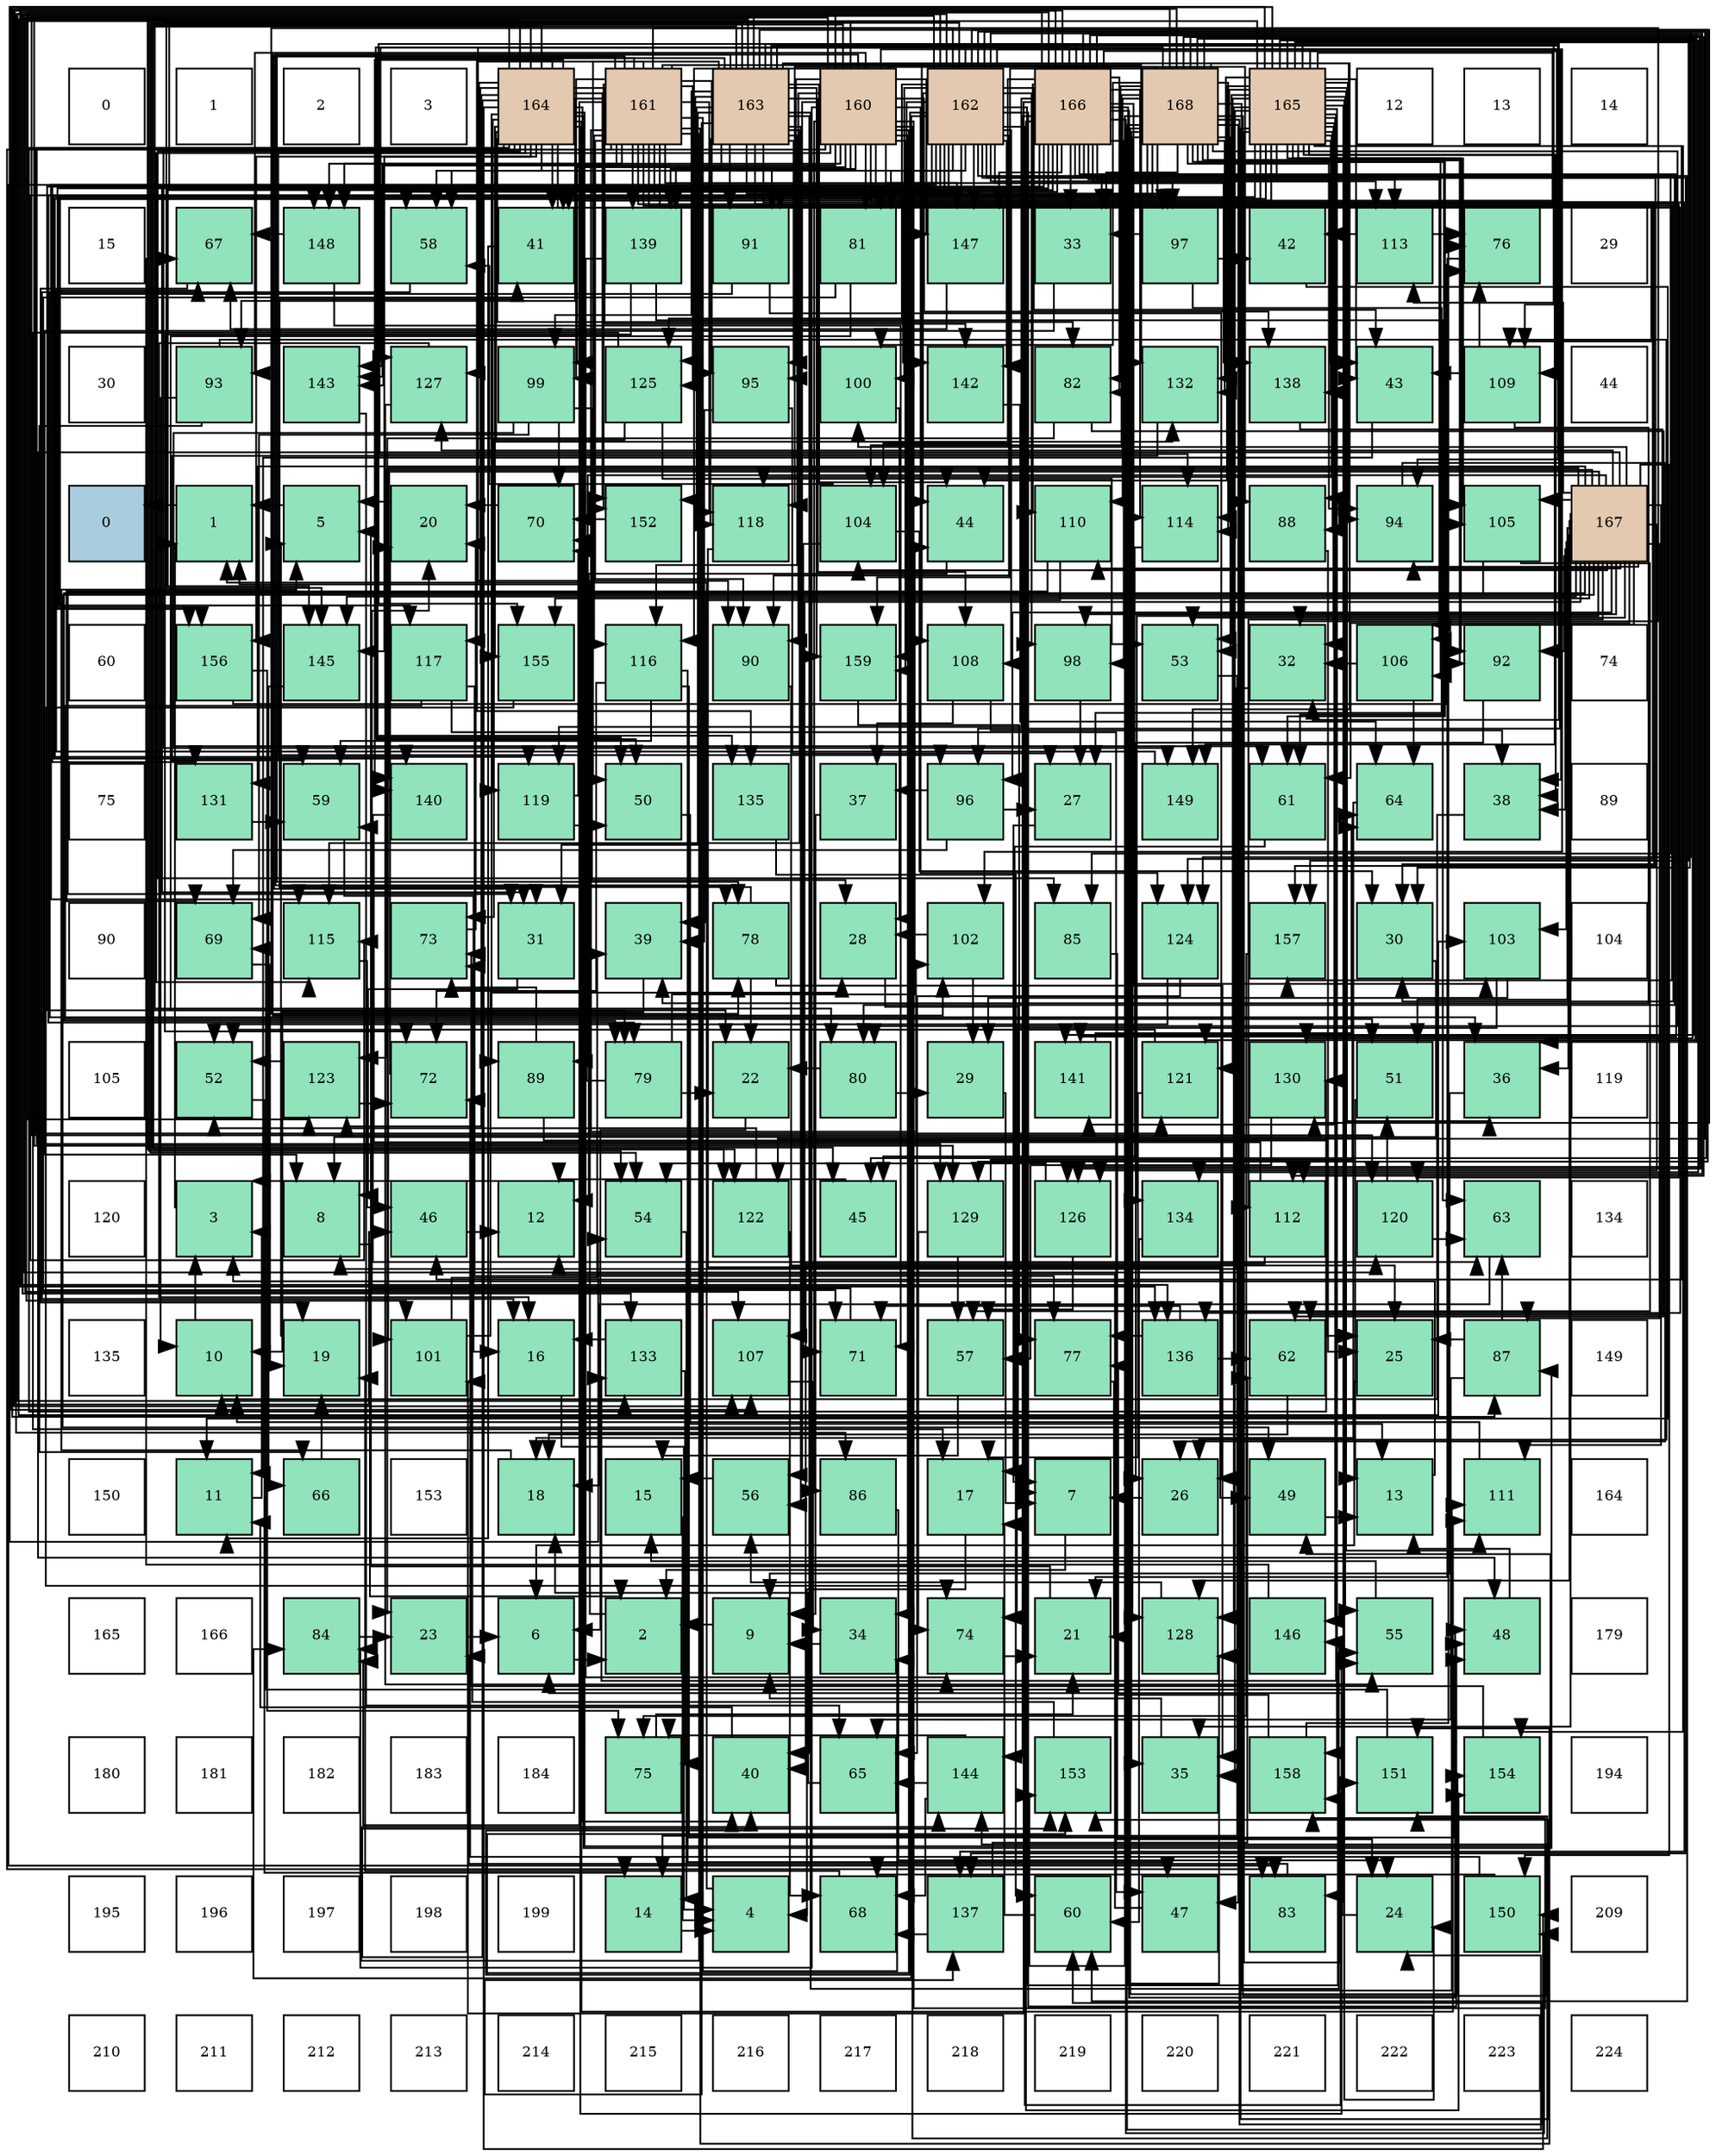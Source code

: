 digraph layout{
 rankdir=TB;
 splines=ortho;
 node [style=filled shape=square fixedsize=true width=0.6];
0[label="0", fontsize=8, fillcolor="#ffffff"];
1[label="1", fontsize=8, fillcolor="#ffffff"];
2[label="2", fontsize=8, fillcolor="#ffffff"];
3[label="3", fontsize=8, fillcolor="#ffffff"];
4[label="164", fontsize=8, fillcolor="#e3c9af"];
5[label="161", fontsize=8, fillcolor="#e3c9af"];
6[label="163", fontsize=8, fillcolor="#e3c9af"];
7[label="160", fontsize=8, fillcolor="#e3c9af"];
8[label="162", fontsize=8, fillcolor="#e3c9af"];
9[label="166", fontsize=8, fillcolor="#e3c9af"];
10[label="168", fontsize=8, fillcolor="#e3c9af"];
11[label="165", fontsize=8, fillcolor="#e3c9af"];
12[label="12", fontsize=8, fillcolor="#ffffff"];
13[label="13", fontsize=8, fillcolor="#ffffff"];
14[label="14", fontsize=8, fillcolor="#ffffff"];
15[label="15", fontsize=8, fillcolor="#ffffff"];
16[label="67", fontsize=8, fillcolor="#91e3bb"];
17[label="148", fontsize=8, fillcolor="#91e3bb"];
18[label="58", fontsize=8, fillcolor="#91e3bb"];
19[label="41", fontsize=8, fillcolor="#91e3bb"];
20[label="139", fontsize=8, fillcolor="#91e3bb"];
21[label="91", fontsize=8, fillcolor="#91e3bb"];
22[label="81", fontsize=8, fillcolor="#91e3bb"];
23[label="147", fontsize=8, fillcolor="#91e3bb"];
24[label="33", fontsize=8, fillcolor="#91e3bb"];
25[label="97", fontsize=8, fillcolor="#91e3bb"];
26[label="42", fontsize=8, fillcolor="#91e3bb"];
27[label="113", fontsize=8, fillcolor="#91e3bb"];
28[label="76", fontsize=8, fillcolor="#91e3bb"];
29[label="29", fontsize=8, fillcolor="#ffffff"];
30[label="30", fontsize=8, fillcolor="#ffffff"];
31[label="93", fontsize=8, fillcolor="#91e3bb"];
32[label="143", fontsize=8, fillcolor="#91e3bb"];
33[label="127", fontsize=8, fillcolor="#91e3bb"];
34[label="99", fontsize=8, fillcolor="#91e3bb"];
35[label="125", fontsize=8, fillcolor="#91e3bb"];
36[label="95", fontsize=8, fillcolor="#91e3bb"];
37[label="100", fontsize=8, fillcolor="#91e3bb"];
38[label="142", fontsize=8, fillcolor="#91e3bb"];
39[label="82", fontsize=8, fillcolor="#91e3bb"];
40[label="132", fontsize=8, fillcolor="#91e3bb"];
41[label="138", fontsize=8, fillcolor="#91e3bb"];
42[label="43", fontsize=8, fillcolor="#91e3bb"];
43[label="109", fontsize=8, fillcolor="#91e3bb"];
44[label="44", fontsize=8, fillcolor="#ffffff"];
45[label="0", fontsize=8, fillcolor="#a9ccde"];
46[label="1", fontsize=8, fillcolor="#91e3bb"];
47[label="5", fontsize=8, fillcolor="#91e3bb"];
48[label="20", fontsize=8, fillcolor="#91e3bb"];
49[label="70", fontsize=8, fillcolor="#91e3bb"];
50[label="152", fontsize=8, fillcolor="#91e3bb"];
51[label="118", fontsize=8, fillcolor="#91e3bb"];
52[label="104", fontsize=8, fillcolor="#91e3bb"];
53[label="44", fontsize=8, fillcolor="#91e3bb"];
54[label="110", fontsize=8, fillcolor="#91e3bb"];
55[label="114", fontsize=8, fillcolor="#91e3bb"];
56[label="88", fontsize=8, fillcolor="#91e3bb"];
57[label="94", fontsize=8, fillcolor="#91e3bb"];
58[label="105", fontsize=8, fillcolor="#91e3bb"];
59[label="167", fontsize=8, fillcolor="#e3c9af"];
60[label="60", fontsize=8, fillcolor="#ffffff"];
61[label="156", fontsize=8, fillcolor="#91e3bb"];
62[label="145", fontsize=8, fillcolor="#91e3bb"];
63[label="117", fontsize=8, fillcolor="#91e3bb"];
64[label="155", fontsize=8, fillcolor="#91e3bb"];
65[label="116", fontsize=8, fillcolor="#91e3bb"];
66[label="90", fontsize=8, fillcolor="#91e3bb"];
67[label="159", fontsize=8, fillcolor="#91e3bb"];
68[label="108", fontsize=8, fillcolor="#91e3bb"];
69[label="98", fontsize=8, fillcolor="#91e3bb"];
70[label="53", fontsize=8, fillcolor="#91e3bb"];
71[label="32", fontsize=8, fillcolor="#91e3bb"];
72[label="106", fontsize=8, fillcolor="#91e3bb"];
73[label="92", fontsize=8, fillcolor="#91e3bb"];
74[label="74", fontsize=8, fillcolor="#ffffff"];
75[label="75", fontsize=8, fillcolor="#ffffff"];
76[label="131", fontsize=8, fillcolor="#91e3bb"];
77[label="59", fontsize=8, fillcolor="#91e3bb"];
78[label="140", fontsize=8, fillcolor="#91e3bb"];
79[label="119", fontsize=8, fillcolor="#91e3bb"];
80[label="50", fontsize=8, fillcolor="#91e3bb"];
81[label="135", fontsize=8, fillcolor="#91e3bb"];
82[label="37", fontsize=8, fillcolor="#91e3bb"];
83[label="96", fontsize=8, fillcolor="#91e3bb"];
84[label="27", fontsize=8, fillcolor="#91e3bb"];
85[label="149", fontsize=8, fillcolor="#91e3bb"];
86[label="61", fontsize=8, fillcolor="#91e3bb"];
87[label="64", fontsize=8, fillcolor="#91e3bb"];
88[label="38", fontsize=8, fillcolor="#91e3bb"];
89[label="89", fontsize=8, fillcolor="#ffffff"];
90[label="90", fontsize=8, fillcolor="#ffffff"];
91[label="69", fontsize=8, fillcolor="#91e3bb"];
92[label="115", fontsize=8, fillcolor="#91e3bb"];
93[label="73", fontsize=8, fillcolor="#91e3bb"];
94[label="31", fontsize=8, fillcolor="#91e3bb"];
95[label="39", fontsize=8, fillcolor="#91e3bb"];
96[label="78", fontsize=8, fillcolor="#91e3bb"];
97[label="28", fontsize=8, fillcolor="#91e3bb"];
98[label="102", fontsize=8, fillcolor="#91e3bb"];
99[label="85", fontsize=8, fillcolor="#91e3bb"];
100[label="124", fontsize=8, fillcolor="#91e3bb"];
101[label="157", fontsize=8, fillcolor="#91e3bb"];
102[label="30", fontsize=8, fillcolor="#91e3bb"];
103[label="103", fontsize=8, fillcolor="#91e3bb"];
104[label="104", fontsize=8, fillcolor="#ffffff"];
105[label="105", fontsize=8, fillcolor="#ffffff"];
106[label="52", fontsize=8, fillcolor="#91e3bb"];
107[label="123", fontsize=8, fillcolor="#91e3bb"];
108[label="72", fontsize=8, fillcolor="#91e3bb"];
109[label="89", fontsize=8, fillcolor="#91e3bb"];
110[label="79", fontsize=8, fillcolor="#91e3bb"];
111[label="22", fontsize=8, fillcolor="#91e3bb"];
112[label="80", fontsize=8, fillcolor="#91e3bb"];
113[label="29", fontsize=8, fillcolor="#91e3bb"];
114[label="141", fontsize=8, fillcolor="#91e3bb"];
115[label="121", fontsize=8, fillcolor="#91e3bb"];
116[label="130", fontsize=8, fillcolor="#91e3bb"];
117[label="51", fontsize=8, fillcolor="#91e3bb"];
118[label="36", fontsize=8, fillcolor="#91e3bb"];
119[label="119", fontsize=8, fillcolor="#ffffff"];
120[label="120", fontsize=8, fillcolor="#ffffff"];
121[label="3", fontsize=8, fillcolor="#91e3bb"];
122[label="8", fontsize=8, fillcolor="#91e3bb"];
123[label="46", fontsize=8, fillcolor="#91e3bb"];
124[label="12", fontsize=8, fillcolor="#91e3bb"];
125[label="54", fontsize=8, fillcolor="#91e3bb"];
126[label="122", fontsize=8, fillcolor="#91e3bb"];
127[label="45", fontsize=8, fillcolor="#91e3bb"];
128[label="129", fontsize=8, fillcolor="#91e3bb"];
129[label="126", fontsize=8, fillcolor="#91e3bb"];
130[label="134", fontsize=8, fillcolor="#91e3bb"];
131[label="112", fontsize=8, fillcolor="#91e3bb"];
132[label="120", fontsize=8, fillcolor="#91e3bb"];
133[label="63", fontsize=8, fillcolor="#91e3bb"];
134[label="134", fontsize=8, fillcolor="#ffffff"];
135[label="135", fontsize=8, fillcolor="#ffffff"];
136[label="10", fontsize=8, fillcolor="#91e3bb"];
137[label="19", fontsize=8, fillcolor="#91e3bb"];
138[label="101", fontsize=8, fillcolor="#91e3bb"];
139[label="16", fontsize=8, fillcolor="#91e3bb"];
140[label="133", fontsize=8, fillcolor="#91e3bb"];
141[label="107", fontsize=8, fillcolor="#91e3bb"];
142[label="71", fontsize=8, fillcolor="#91e3bb"];
143[label="57", fontsize=8, fillcolor="#91e3bb"];
144[label="77", fontsize=8, fillcolor="#91e3bb"];
145[label="136", fontsize=8, fillcolor="#91e3bb"];
146[label="62", fontsize=8, fillcolor="#91e3bb"];
147[label="25", fontsize=8, fillcolor="#91e3bb"];
148[label="87", fontsize=8, fillcolor="#91e3bb"];
149[label="149", fontsize=8, fillcolor="#ffffff"];
150[label="150", fontsize=8, fillcolor="#ffffff"];
151[label="11", fontsize=8, fillcolor="#91e3bb"];
152[label="66", fontsize=8, fillcolor="#91e3bb"];
153[label="153", fontsize=8, fillcolor="#ffffff"];
154[label="18", fontsize=8, fillcolor="#91e3bb"];
155[label="15", fontsize=8, fillcolor="#91e3bb"];
156[label="56", fontsize=8, fillcolor="#91e3bb"];
157[label="86", fontsize=8, fillcolor="#91e3bb"];
158[label="17", fontsize=8, fillcolor="#91e3bb"];
159[label="7", fontsize=8, fillcolor="#91e3bb"];
160[label="26", fontsize=8, fillcolor="#91e3bb"];
161[label="49", fontsize=8, fillcolor="#91e3bb"];
162[label="13", fontsize=8, fillcolor="#91e3bb"];
163[label="111", fontsize=8, fillcolor="#91e3bb"];
164[label="164", fontsize=8, fillcolor="#ffffff"];
165[label="165", fontsize=8, fillcolor="#ffffff"];
166[label="166", fontsize=8, fillcolor="#ffffff"];
167[label="84", fontsize=8, fillcolor="#91e3bb"];
168[label="23", fontsize=8, fillcolor="#91e3bb"];
169[label="6", fontsize=8, fillcolor="#91e3bb"];
170[label="2", fontsize=8, fillcolor="#91e3bb"];
171[label="9", fontsize=8, fillcolor="#91e3bb"];
172[label="34", fontsize=8, fillcolor="#91e3bb"];
173[label="74", fontsize=8, fillcolor="#91e3bb"];
174[label="21", fontsize=8, fillcolor="#91e3bb"];
175[label="128", fontsize=8, fillcolor="#91e3bb"];
176[label="146", fontsize=8, fillcolor="#91e3bb"];
177[label="55", fontsize=8, fillcolor="#91e3bb"];
178[label="48", fontsize=8, fillcolor="#91e3bb"];
179[label="179", fontsize=8, fillcolor="#ffffff"];
180[label="180", fontsize=8, fillcolor="#ffffff"];
181[label="181", fontsize=8, fillcolor="#ffffff"];
182[label="182", fontsize=8, fillcolor="#ffffff"];
183[label="183", fontsize=8, fillcolor="#ffffff"];
184[label="184", fontsize=8, fillcolor="#ffffff"];
185[label="75", fontsize=8, fillcolor="#91e3bb"];
186[label="40", fontsize=8, fillcolor="#91e3bb"];
187[label="65", fontsize=8, fillcolor="#91e3bb"];
188[label="144", fontsize=8, fillcolor="#91e3bb"];
189[label="153", fontsize=8, fillcolor="#91e3bb"];
190[label="35", fontsize=8, fillcolor="#91e3bb"];
191[label="158", fontsize=8, fillcolor="#91e3bb"];
192[label="151", fontsize=8, fillcolor="#91e3bb"];
193[label="154", fontsize=8, fillcolor="#91e3bb"];
194[label="194", fontsize=8, fillcolor="#ffffff"];
195[label="195", fontsize=8, fillcolor="#ffffff"];
196[label="196", fontsize=8, fillcolor="#ffffff"];
197[label="197", fontsize=8, fillcolor="#ffffff"];
198[label="198", fontsize=8, fillcolor="#ffffff"];
199[label="199", fontsize=8, fillcolor="#ffffff"];
200[label="14", fontsize=8, fillcolor="#91e3bb"];
201[label="4", fontsize=8, fillcolor="#91e3bb"];
202[label="68", fontsize=8, fillcolor="#91e3bb"];
203[label="137", fontsize=8, fillcolor="#91e3bb"];
204[label="60", fontsize=8, fillcolor="#91e3bb"];
205[label="47", fontsize=8, fillcolor="#91e3bb"];
206[label="83", fontsize=8, fillcolor="#91e3bb"];
207[label="24", fontsize=8, fillcolor="#91e3bb"];
208[label="150", fontsize=8, fillcolor="#91e3bb"];
209[label="209", fontsize=8, fillcolor="#ffffff"];
210[label="210", fontsize=8, fillcolor="#ffffff"];
211[label="211", fontsize=8, fillcolor="#ffffff"];
212[label="212", fontsize=8, fillcolor="#ffffff"];
213[label="213", fontsize=8, fillcolor="#ffffff"];
214[label="214", fontsize=8, fillcolor="#ffffff"];
215[label="215", fontsize=8, fillcolor="#ffffff"];
216[label="216", fontsize=8, fillcolor="#ffffff"];
217[label="217", fontsize=8, fillcolor="#ffffff"];
218[label="218", fontsize=8, fillcolor="#ffffff"];
219[label="219", fontsize=8, fillcolor="#ffffff"];
220[label="220", fontsize=8, fillcolor="#ffffff"];
221[label="221", fontsize=8, fillcolor="#ffffff"];
222[label="222", fontsize=8, fillcolor="#ffffff"];
223[label="223", fontsize=8, fillcolor="#ffffff"];
224[label="224", fontsize=8, fillcolor="#ffffff"];
edge [constraint=false, style=vis];46 -> 45;
170 -> 46;
121 -> 46;
201 -> 46;
47 -> 46;
169 -> 170;
159 -> 170;
122 -> 170;
171 -> 170;
136 -> 121;
151 -> 121;
124 -> 121;
162 -> 121;
200 -> 201;
155 -> 201;
139 -> 201;
158 -> 201;
154 -> 47;
137 -> 47;
48 -> 47;
174 -> 47;
111 -> 169;
168 -> 169;
207 -> 169;
147 -> 169;
160 -> 159;
84 -> 159;
97 -> 159;
113 -> 159;
102 -> 122;
94 -> 122;
71 -> 122;
24 -> 122;
172 -> 171;
190 -> 171;
118 -> 171;
82 -> 171;
88 -> 136;
95 -> 136;
186 -> 151;
19 -> 151;
26 -> 151;
42 -> 151;
53 -> 124;
127 -> 124;
123 -> 124;
205 -> 124;
178 -> 162;
161 -> 162;
80 -> 162;
117 -> 162;
106 -> 200;
70 -> 200;
125 -> 200;
177 -> 155;
156 -> 155;
143 -> 155;
18 -> 139;
77 -> 139;
204 -> 158;
86 -> 158;
146 -> 154;
133 -> 154;
87 -> 154;
187 -> 154;
152 -> 137;
16 -> 137;
202 -> 137;
91 -> 137;
49 -> 48;
142 -> 48;
108 -> 48;
93 -> 48;
173 -> 174;
185 -> 174;
28 -> 174;
144 -> 174;
96 -> 111;
96 -> 190;
96 -> 19;
110 -> 111;
110 -> 53;
110 -> 49;
112 -> 111;
112 -> 113;
22 -> 111;
22 -> 142;
39 -> 168;
39 -> 146;
206 -> 168;
167 -> 168;
99 -> 207;
157 -> 207;
148 -> 147;
148 -> 133;
148 -> 187;
56 -> 147;
109 -> 147;
109 -> 93;
66 -> 147;
21 -> 160;
21 -> 118;
73 -> 160;
31 -> 136;
31 -> 160;
31 -> 152;
57 -> 160;
36 -> 84;
36 -> 95;
83 -> 84;
83 -> 82;
83 -> 91;
25 -> 84;
25 -> 24;
25 -> 26;
69 -> 84;
34 -> 97;
34 -> 86;
34 -> 91;
34 -> 49;
37 -> 97;
138 -> 97;
138 -> 95;
98 -> 97;
98 -> 113;
103 -> 113;
103 -> 173;
52 -> 102;
52 -> 18;
52 -> 142;
58 -> 94;
58 -> 143;
72 -> 71;
72 -> 87;
141 -> 172;
68 -> 82;
68 -> 88;
43 -> 95;
43 -> 42;
43 -> 28;
54 -> 95;
54 -> 91;
163 -> 136;
131 -> 186;
131 -> 77;
27 -> 26;
27 -> 28;
55 -> 127;
92 -> 123;
65 -> 205;
65 -> 178;
65 -> 77;
65 -> 108;
63 -> 205;
63 -> 117;
63 -> 144;
51 -> 161;
79 -> 80;
79 -> 49;
132 -> 117;
132 -> 133;
115 -> 158;
115 -> 106;
126 -> 106;
126 -> 202;
107 -> 106;
107 -> 108;
100 -> 106;
100 -> 187;
35 -> 158;
35 -> 70;
35 -> 93;
129 -> 125;
129 -> 143;
33 -> 139;
33 -> 177;
175 -> 156;
128 -> 143;
128 -> 87;
128 -> 173;
116 -> 143;
76 -> 77;
40 -> 77;
140 -> 139;
140 -> 185;
130 -> 204;
81 -> 204;
145 -> 146;
145 -> 142;
145 -> 144;
203 -> 146;
203 -> 202;
41 -> 146;
20 -> 133;
20 -> 108;
20 -> 173;
78 -> 133;
114 -> 87;
38 -> 87;
32 -> 187;
188 -> 187;
188 -> 202;
188 -> 185;
62 -> 152;
176 -> 16;
23 -> 16;
17 -> 16;
17 -> 142;
85 -> 16;
208 -> 202;
208 -> 108;
192 -> 91;
50 -> 49;
189 -> 93;
193 -> 93;
64 -> 173;
61 -> 185;
61 -> 28;
101 -> 185;
191 -> 28;
191 -> 144;
67 -> 144;
7 -> 102;
7 -> 172;
7 -> 127;
7 -> 156;
7 -> 22;
7 -> 206;
7 -> 167;
7 -> 157;
7 -> 56;
7 -> 66;
7 -> 21;
7 -> 31;
7 -> 36;
7 -> 25;
7 -> 34;
7 -> 98;
7 -> 43;
7 -> 92;
7 -> 65;
7 -> 132;
7 -> 126;
7 -> 100;
7 -> 140;
7 -> 203;
7 -> 41;
7 -> 20;
7 -> 32;
7 -> 23;
7 -> 17;
7 -> 192;
7 -> 189;
7 -> 191;
7 -> 67;
5 -> 94;
5 -> 71;
5 -> 172;
5 -> 80;
5 -> 96;
5 -> 167;
5 -> 66;
5 -> 31;
5 -> 36;
5 -> 25;
5 -> 34;
5 -> 98;
5 -> 68;
5 -> 43;
5 -> 65;
5 -> 51;
5 -> 132;
5 -> 35;
5 -> 128;
5 -> 40;
5 -> 81;
5 -> 20;
5 -> 38;
5 -> 32;
5 -> 23;
5 -> 17;
5 -> 192;
5 -> 50;
5 -> 189;
5 -> 101;
8 -> 94;
8 -> 186;
8 -> 42;
8 -> 53;
8 -> 127;
8 -> 178;
8 -> 80;
8 -> 177;
8 -> 18;
8 -> 204;
8 -> 96;
8 -> 22;
8 -> 206;
8 -> 167;
8 -> 157;
8 -> 66;
8 -> 21;
8 -> 69;
8 -> 37;
8 -> 98;
8 -> 68;
8 -> 27;
8 -> 92;
8 -> 132;
8 -> 126;
8 -> 100;
8 -> 35;
8 -> 128;
8 -> 140;
8 -> 203;
8 -> 41;
8 -> 38;
8 -> 32;
8 -> 62;
8 -> 23;
8 -> 17;
8 -> 101;
8 -> 191;
8 -> 67;
6 -> 102;
6 -> 94;
6 -> 71;
6 -> 186;
6 -> 53;
6 -> 80;
6 -> 125;
6 -> 177;
6 -> 156;
6 -> 96;
6 -> 56;
6 -> 21;
6 -> 57;
6 -> 36;
6 -> 25;
6 -> 34;
6 -> 141;
6 -> 68;
6 -> 43;
6 -> 92;
6 -> 65;
6 -> 51;
6 -> 126;
6 -> 100;
6 -> 35;
6 -> 128;
6 -> 116;
6 -> 81;
6 -> 203;
6 -> 20;
6 -> 50;
6 -> 67;
4 -> 186;
4 -> 19;
4 -> 161;
4 -> 125;
4 -> 18;
4 -> 112;
4 -> 39;
4 -> 99;
4 -> 148;
4 -> 109;
4 -> 83;
4 -> 138;
4 -> 103;
4 -> 163;
4 -> 55;
4 -> 63;
4 -> 79;
4 -> 115;
4 -> 107;
4 -> 33;
4 -> 116;
4 -> 40;
4 -> 145;
4 -> 78;
4 -> 38;
4 -> 188;
4 -> 62;
4 -> 176;
4 -> 85;
4 -> 208;
4 -> 50;
4 -> 64;
4 -> 61;
11 -> 207;
11 -> 102;
11 -> 71;
11 -> 24;
11 -> 190;
11 -> 118;
11 -> 88;
11 -> 19;
11 -> 42;
11 -> 53;
11 -> 123;
11 -> 70;
11 -> 125;
11 -> 177;
11 -> 18;
11 -> 86;
11 -> 22;
11 -> 206;
11 -> 56;
11 -> 73;
11 -> 57;
11 -> 83;
11 -> 58;
11 -> 141;
11 -> 163;
11 -> 55;
11 -> 63;
11 -> 51;
11 -> 79;
11 -> 115;
11 -> 175;
11 -> 116;
11 -> 40;
11 -> 140;
11 -> 130;
11 -> 41;
11 -> 78;
11 -> 114;
11 -> 176;
11 -> 85;
11 -> 192;
11 -> 189;
11 -> 193;
11 -> 101;
11 -> 191;
9 -> 24;
9 -> 118;
9 -> 88;
9 -> 19;
9 -> 42;
9 -> 123;
9 -> 178;
9 -> 110;
9 -> 112;
9 -> 39;
9 -> 99;
9 -> 69;
9 -> 138;
9 -> 103;
9 -> 52;
9 -> 72;
9 -> 141;
9 -> 54;
9 -> 131;
9 -> 27;
9 -> 55;
9 -> 79;
9 -> 107;
9 -> 129;
9 -> 33;
9 -> 175;
9 -> 76;
9 -> 145;
9 -> 114;
9 -> 188;
9 -> 62;
9 -> 23;
9 -> 208;
9 -> 193;
9 -> 64;
9 -> 61;
59 -> 190;
59 -> 118;
59 -> 88;
59 -> 178;
59 -> 161;
59 -> 117;
59 -> 70;
59 -> 86;
59 -> 110;
59 -> 148;
59 -> 109;
59 -> 73;
59 -> 57;
59 -> 83;
59 -> 69;
59 -> 37;
59 -> 138;
59 -> 103;
59 -> 52;
59 -> 58;
59 -> 72;
59 -> 141;
59 -> 54;
59 -> 163;
59 -> 131;
59 -> 27;
59 -> 107;
59 -> 129;
59 -> 33;
59 -> 175;
59 -> 76;
59 -> 130;
59 -> 78;
59 -> 62;
59 -> 208;
59 -> 64;
10 -> 207;
10 -> 24;
10 -> 190;
10 -> 205;
10 -> 70;
10 -> 204;
10 -> 86;
10 -> 110;
10 -> 112;
10 -> 39;
10 -> 148;
10 -> 66;
10 -> 73;
10 -> 57;
10 -> 37;
10 -> 52;
10 -> 58;
10 -> 72;
10 -> 54;
10 -> 163;
10 -> 131;
10 -> 55;
10 -> 92;
10 -> 51;
10 -> 115;
10 -> 129;
10 -> 175;
10 -> 40;
10 -> 145;
10 -> 114;
10 -> 188;
10 -> 85;
10 -> 189;
10 -> 193;
10 -> 61;
10 -> 67;
edge [constraint=true, style=invis];
0 -> 15 -> 30 -> 45 -> 60 -> 75 -> 90 -> 105 -> 120 -> 135 -> 150 -> 165 -> 180 -> 195 -> 210;
1 -> 16 -> 31 -> 46 -> 61 -> 76 -> 91 -> 106 -> 121 -> 136 -> 151 -> 166 -> 181 -> 196 -> 211;
2 -> 17 -> 32 -> 47 -> 62 -> 77 -> 92 -> 107 -> 122 -> 137 -> 152 -> 167 -> 182 -> 197 -> 212;
3 -> 18 -> 33 -> 48 -> 63 -> 78 -> 93 -> 108 -> 123 -> 138 -> 153 -> 168 -> 183 -> 198 -> 213;
4 -> 19 -> 34 -> 49 -> 64 -> 79 -> 94 -> 109 -> 124 -> 139 -> 154 -> 169 -> 184 -> 199 -> 214;
5 -> 20 -> 35 -> 50 -> 65 -> 80 -> 95 -> 110 -> 125 -> 140 -> 155 -> 170 -> 185 -> 200 -> 215;
6 -> 21 -> 36 -> 51 -> 66 -> 81 -> 96 -> 111 -> 126 -> 141 -> 156 -> 171 -> 186 -> 201 -> 216;
7 -> 22 -> 37 -> 52 -> 67 -> 82 -> 97 -> 112 -> 127 -> 142 -> 157 -> 172 -> 187 -> 202 -> 217;
8 -> 23 -> 38 -> 53 -> 68 -> 83 -> 98 -> 113 -> 128 -> 143 -> 158 -> 173 -> 188 -> 203 -> 218;
9 -> 24 -> 39 -> 54 -> 69 -> 84 -> 99 -> 114 -> 129 -> 144 -> 159 -> 174 -> 189 -> 204 -> 219;
10 -> 25 -> 40 -> 55 -> 70 -> 85 -> 100 -> 115 -> 130 -> 145 -> 160 -> 175 -> 190 -> 205 -> 220;
11 -> 26 -> 41 -> 56 -> 71 -> 86 -> 101 -> 116 -> 131 -> 146 -> 161 -> 176 -> 191 -> 206 -> 221;
12 -> 27 -> 42 -> 57 -> 72 -> 87 -> 102 -> 117 -> 132 -> 147 -> 162 -> 177 -> 192 -> 207 -> 222;
13 -> 28 -> 43 -> 58 -> 73 -> 88 -> 103 -> 118 -> 133 -> 148 -> 163 -> 178 -> 193 -> 208 -> 223;
14 -> 29 -> 44 -> 59 -> 74 -> 89 -> 104 -> 119 -> 134 -> 149 -> 164 -> 179 -> 194 -> 209 -> 224;
rank = same {0 -> 1 -> 2 -> 3 -> 4 -> 5 -> 6 -> 7 -> 8 -> 9 -> 10 -> 11 -> 12 -> 13 -> 14};
rank = same {15 -> 16 -> 17 -> 18 -> 19 -> 20 -> 21 -> 22 -> 23 -> 24 -> 25 -> 26 -> 27 -> 28 -> 29};
rank = same {30 -> 31 -> 32 -> 33 -> 34 -> 35 -> 36 -> 37 -> 38 -> 39 -> 40 -> 41 -> 42 -> 43 -> 44};
rank = same {45 -> 46 -> 47 -> 48 -> 49 -> 50 -> 51 -> 52 -> 53 -> 54 -> 55 -> 56 -> 57 -> 58 -> 59};
rank = same {60 -> 61 -> 62 -> 63 -> 64 -> 65 -> 66 -> 67 -> 68 -> 69 -> 70 -> 71 -> 72 -> 73 -> 74};
rank = same {75 -> 76 -> 77 -> 78 -> 79 -> 80 -> 81 -> 82 -> 83 -> 84 -> 85 -> 86 -> 87 -> 88 -> 89};
rank = same {90 -> 91 -> 92 -> 93 -> 94 -> 95 -> 96 -> 97 -> 98 -> 99 -> 100 -> 101 -> 102 -> 103 -> 104};
rank = same {105 -> 106 -> 107 -> 108 -> 109 -> 110 -> 111 -> 112 -> 113 -> 114 -> 115 -> 116 -> 117 -> 118 -> 119};
rank = same {120 -> 121 -> 122 -> 123 -> 124 -> 125 -> 126 -> 127 -> 128 -> 129 -> 130 -> 131 -> 132 -> 133 -> 134};
rank = same {135 -> 136 -> 137 -> 138 -> 139 -> 140 -> 141 -> 142 -> 143 -> 144 -> 145 -> 146 -> 147 -> 148 -> 149};
rank = same {150 -> 151 -> 152 -> 153 -> 154 -> 155 -> 156 -> 157 -> 158 -> 159 -> 160 -> 161 -> 162 -> 163 -> 164};
rank = same {165 -> 166 -> 167 -> 168 -> 169 -> 170 -> 171 -> 172 -> 173 -> 174 -> 175 -> 176 -> 177 -> 178 -> 179};
rank = same {180 -> 181 -> 182 -> 183 -> 184 -> 185 -> 186 -> 187 -> 188 -> 189 -> 190 -> 191 -> 192 -> 193 -> 194};
rank = same {195 -> 196 -> 197 -> 198 -> 199 -> 200 -> 201 -> 202 -> 203 -> 204 -> 205 -> 206 -> 207 -> 208 -> 209};
rank = same {210 -> 211 -> 212 -> 213 -> 214 -> 215 -> 216 -> 217 -> 218 -> 219 -> 220 -> 221 -> 222 -> 223 -> 224};
}